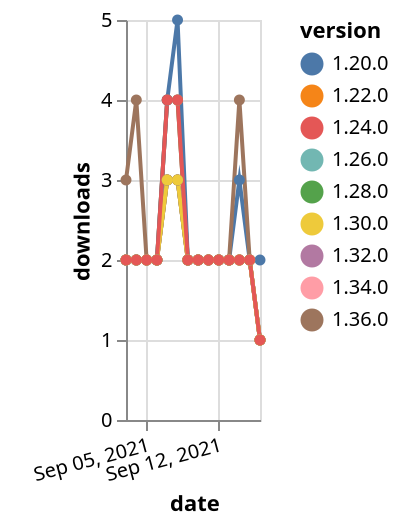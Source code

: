 {"$schema": "https://vega.github.io/schema/vega-lite/v5.json", "description": "A simple bar chart with embedded data.", "data": {"values": [{"date": "2021-09-03", "total": 707, "delta": 2, "version": "1.34.0"}, {"date": "2021-09-04", "total": 709, "delta": 2, "version": "1.34.0"}, {"date": "2021-09-05", "total": 711, "delta": 2, "version": "1.34.0"}, {"date": "2021-09-06", "total": 713, "delta": 2, "version": "1.34.0"}, {"date": "2021-09-07", "total": 717, "delta": 4, "version": "1.34.0"}, {"date": "2021-09-08", "total": 721, "delta": 4, "version": "1.34.0"}, {"date": "2021-09-09", "total": 723, "delta": 2, "version": "1.34.0"}, {"date": "2021-09-10", "total": 725, "delta": 2, "version": "1.34.0"}, {"date": "2021-09-11", "total": 727, "delta": 2, "version": "1.34.0"}, {"date": "2021-09-12", "total": 729, "delta": 2, "version": "1.34.0"}, {"date": "2021-09-13", "total": 731, "delta": 2, "version": "1.34.0"}, {"date": "2021-09-14", "total": 733, "delta": 2, "version": "1.34.0"}, {"date": "2021-09-15", "total": 735, "delta": 2, "version": "1.34.0"}, {"date": "2021-09-16", "total": 736, "delta": 1, "version": "1.34.0"}, {"date": "2021-09-03", "total": 1019, "delta": 2, "version": "1.32.0"}, {"date": "2021-09-04", "total": 1021, "delta": 2, "version": "1.32.0"}, {"date": "2021-09-05", "total": 1023, "delta": 2, "version": "1.32.0"}, {"date": "2021-09-06", "total": 1025, "delta": 2, "version": "1.32.0"}, {"date": "2021-09-07", "total": 1028, "delta": 3, "version": "1.32.0"}, {"date": "2021-09-08", "total": 1031, "delta": 3, "version": "1.32.0"}, {"date": "2021-09-09", "total": 1033, "delta": 2, "version": "1.32.0"}, {"date": "2021-09-10", "total": 1035, "delta": 2, "version": "1.32.0"}, {"date": "2021-09-11", "total": 1037, "delta": 2, "version": "1.32.0"}, {"date": "2021-09-12", "total": 1039, "delta": 2, "version": "1.32.0"}, {"date": "2021-09-13", "total": 1041, "delta": 2, "version": "1.32.0"}, {"date": "2021-09-14", "total": 1043, "delta": 2, "version": "1.32.0"}, {"date": "2021-09-15", "total": 1045, "delta": 2, "version": "1.32.0"}, {"date": "2021-09-16", "total": 1046, "delta": 1, "version": "1.32.0"}, {"date": "2021-09-03", "total": 2674, "delta": 2, "version": "1.22.0"}, {"date": "2021-09-04", "total": 2676, "delta": 2, "version": "1.22.0"}, {"date": "2021-09-05", "total": 2678, "delta": 2, "version": "1.22.0"}, {"date": "2021-09-06", "total": 2680, "delta": 2, "version": "1.22.0"}, {"date": "2021-09-07", "total": 2683, "delta": 3, "version": "1.22.0"}, {"date": "2021-09-08", "total": 2686, "delta": 3, "version": "1.22.0"}, {"date": "2021-09-09", "total": 2688, "delta": 2, "version": "1.22.0"}, {"date": "2021-09-10", "total": 2690, "delta": 2, "version": "1.22.0"}, {"date": "2021-09-11", "total": 2692, "delta": 2, "version": "1.22.0"}, {"date": "2021-09-12", "total": 2694, "delta": 2, "version": "1.22.0"}, {"date": "2021-09-13", "total": 2696, "delta": 2, "version": "1.22.0"}, {"date": "2021-09-14", "total": 2698, "delta": 2, "version": "1.22.0"}, {"date": "2021-09-15", "total": 2700, "delta": 2, "version": "1.22.0"}, {"date": "2021-09-16", "total": 2701, "delta": 1, "version": "1.22.0"}, {"date": "2021-09-03", "total": 1971, "delta": 2, "version": "1.28.0"}, {"date": "2021-09-04", "total": 1973, "delta": 2, "version": "1.28.0"}, {"date": "2021-09-05", "total": 1975, "delta": 2, "version": "1.28.0"}, {"date": "2021-09-06", "total": 1977, "delta": 2, "version": "1.28.0"}, {"date": "2021-09-07", "total": 1981, "delta": 4, "version": "1.28.0"}, {"date": "2021-09-08", "total": 1985, "delta": 4, "version": "1.28.0"}, {"date": "2021-09-09", "total": 1987, "delta": 2, "version": "1.28.0"}, {"date": "2021-09-10", "total": 1989, "delta": 2, "version": "1.28.0"}, {"date": "2021-09-11", "total": 1991, "delta": 2, "version": "1.28.0"}, {"date": "2021-09-12", "total": 1993, "delta": 2, "version": "1.28.0"}, {"date": "2021-09-13", "total": 1995, "delta": 2, "version": "1.28.0"}, {"date": "2021-09-14", "total": 1997, "delta": 2, "version": "1.28.0"}, {"date": "2021-09-15", "total": 1999, "delta": 2, "version": "1.28.0"}, {"date": "2021-09-16", "total": 2000, "delta": 1, "version": "1.28.0"}, {"date": "2021-09-03", "total": 2063, "delta": 2, "version": "1.26.0"}, {"date": "2021-09-04", "total": 2065, "delta": 2, "version": "1.26.0"}, {"date": "2021-09-05", "total": 2067, "delta": 2, "version": "1.26.0"}, {"date": "2021-09-06", "total": 2069, "delta": 2, "version": "1.26.0"}, {"date": "2021-09-07", "total": 2072, "delta": 3, "version": "1.26.0"}, {"date": "2021-09-08", "total": 2075, "delta": 3, "version": "1.26.0"}, {"date": "2021-09-09", "total": 2077, "delta": 2, "version": "1.26.0"}, {"date": "2021-09-10", "total": 2079, "delta": 2, "version": "1.26.0"}, {"date": "2021-09-11", "total": 2081, "delta": 2, "version": "1.26.0"}, {"date": "2021-09-12", "total": 2083, "delta": 2, "version": "1.26.0"}, {"date": "2021-09-13", "total": 2085, "delta": 2, "version": "1.26.0"}, {"date": "2021-09-14", "total": 2087, "delta": 2, "version": "1.26.0"}, {"date": "2021-09-15", "total": 2089, "delta": 2, "version": "1.26.0"}, {"date": "2021-09-16", "total": 2090, "delta": 1, "version": "1.26.0"}, {"date": "2021-09-03", "total": 3332, "delta": 2, "version": "1.20.0"}, {"date": "2021-09-04", "total": 3334, "delta": 2, "version": "1.20.0"}, {"date": "2021-09-05", "total": 3336, "delta": 2, "version": "1.20.0"}, {"date": "2021-09-06", "total": 3338, "delta": 2, "version": "1.20.0"}, {"date": "2021-09-07", "total": 3342, "delta": 4, "version": "1.20.0"}, {"date": "2021-09-08", "total": 3347, "delta": 5, "version": "1.20.0"}, {"date": "2021-09-09", "total": 3349, "delta": 2, "version": "1.20.0"}, {"date": "2021-09-10", "total": 3351, "delta": 2, "version": "1.20.0"}, {"date": "2021-09-11", "total": 3353, "delta": 2, "version": "1.20.0"}, {"date": "2021-09-12", "total": 3355, "delta": 2, "version": "1.20.0"}, {"date": "2021-09-13", "total": 3357, "delta": 2, "version": "1.20.0"}, {"date": "2021-09-14", "total": 3360, "delta": 3, "version": "1.20.0"}, {"date": "2021-09-15", "total": 3362, "delta": 2, "version": "1.20.0"}, {"date": "2021-09-16", "total": 3364, "delta": 2, "version": "1.20.0"}, {"date": "2021-09-03", "total": 231, "delta": 3, "version": "1.36.0"}, {"date": "2021-09-04", "total": 235, "delta": 4, "version": "1.36.0"}, {"date": "2021-09-05", "total": 237, "delta": 2, "version": "1.36.0"}, {"date": "2021-09-06", "total": 239, "delta": 2, "version": "1.36.0"}, {"date": "2021-09-07", "total": 242, "delta": 3, "version": "1.36.0"}, {"date": "2021-09-08", "total": 245, "delta": 3, "version": "1.36.0"}, {"date": "2021-09-09", "total": 247, "delta": 2, "version": "1.36.0"}, {"date": "2021-09-10", "total": 249, "delta": 2, "version": "1.36.0"}, {"date": "2021-09-11", "total": 251, "delta": 2, "version": "1.36.0"}, {"date": "2021-09-12", "total": 253, "delta": 2, "version": "1.36.0"}, {"date": "2021-09-13", "total": 255, "delta": 2, "version": "1.36.0"}, {"date": "2021-09-14", "total": 259, "delta": 4, "version": "1.36.0"}, {"date": "2021-09-15", "total": 261, "delta": 2, "version": "1.36.0"}, {"date": "2021-09-16", "total": 262, "delta": 1, "version": "1.36.0"}, {"date": "2021-09-03", "total": 1472, "delta": 2, "version": "1.30.0"}, {"date": "2021-09-04", "total": 1474, "delta": 2, "version": "1.30.0"}, {"date": "2021-09-05", "total": 1476, "delta": 2, "version": "1.30.0"}, {"date": "2021-09-06", "total": 1478, "delta": 2, "version": "1.30.0"}, {"date": "2021-09-07", "total": 1481, "delta": 3, "version": "1.30.0"}, {"date": "2021-09-08", "total": 1484, "delta": 3, "version": "1.30.0"}, {"date": "2021-09-09", "total": 1486, "delta": 2, "version": "1.30.0"}, {"date": "2021-09-10", "total": 1488, "delta": 2, "version": "1.30.0"}, {"date": "2021-09-11", "total": 1490, "delta": 2, "version": "1.30.0"}, {"date": "2021-09-12", "total": 1492, "delta": 2, "version": "1.30.0"}, {"date": "2021-09-13", "total": 1494, "delta": 2, "version": "1.30.0"}, {"date": "2021-09-14", "total": 1496, "delta": 2, "version": "1.30.0"}, {"date": "2021-09-15", "total": 1498, "delta": 2, "version": "1.30.0"}, {"date": "2021-09-16", "total": 1499, "delta": 1, "version": "1.30.0"}, {"date": "2021-09-03", "total": 2555, "delta": 2, "version": "1.24.0"}, {"date": "2021-09-04", "total": 2557, "delta": 2, "version": "1.24.0"}, {"date": "2021-09-05", "total": 2559, "delta": 2, "version": "1.24.0"}, {"date": "2021-09-06", "total": 2561, "delta": 2, "version": "1.24.0"}, {"date": "2021-09-07", "total": 2565, "delta": 4, "version": "1.24.0"}, {"date": "2021-09-08", "total": 2569, "delta": 4, "version": "1.24.0"}, {"date": "2021-09-09", "total": 2571, "delta": 2, "version": "1.24.0"}, {"date": "2021-09-10", "total": 2573, "delta": 2, "version": "1.24.0"}, {"date": "2021-09-11", "total": 2575, "delta": 2, "version": "1.24.0"}, {"date": "2021-09-12", "total": 2577, "delta": 2, "version": "1.24.0"}, {"date": "2021-09-13", "total": 2579, "delta": 2, "version": "1.24.0"}, {"date": "2021-09-14", "total": 2581, "delta": 2, "version": "1.24.0"}, {"date": "2021-09-15", "total": 2583, "delta": 2, "version": "1.24.0"}, {"date": "2021-09-16", "total": 2584, "delta": 1, "version": "1.24.0"}]}, "width": "container", "mark": {"type": "line", "point": {"filled": true}}, "encoding": {"x": {"field": "date", "type": "temporal", "timeUnit": "yearmonthdate", "title": "date", "axis": {"labelAngle": -15}}, "y": {"field": "delta", "type": "quantitative", "title": "downloads"}, "color": {"field": "version", "type": "nominal"}, "tooltip": {"field": "delta"}}}